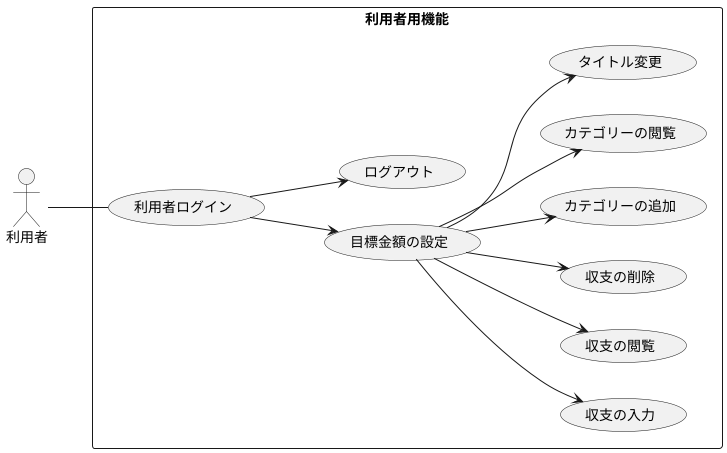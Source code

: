 @startuml
left to right direction
actor 利用者 as user
rectangle 利用者用機能 {
  usecase 収支の入力 as input
  usecase 収支の閲覧 as view
  usecase 収支の削除 as delete
  usecase 利用者ログイン as user_login
  usecase カテゴリーの追加 as cat_add
  usecase カテゴリーの閲覧 as cat_see
  usecase 目標金額の設定 as set_goal
  usecase ログアウト as logout
  usecase タイトル変更 as tit_cng
}
set_goal --> input
set_goal --> view
set_goal --> delete
user -- user_login
set_goal --> cat_add
set_goal --> cat_see
user_login --> set_goal
user_login --> logout
set_goal --> tit_cng
@enduml